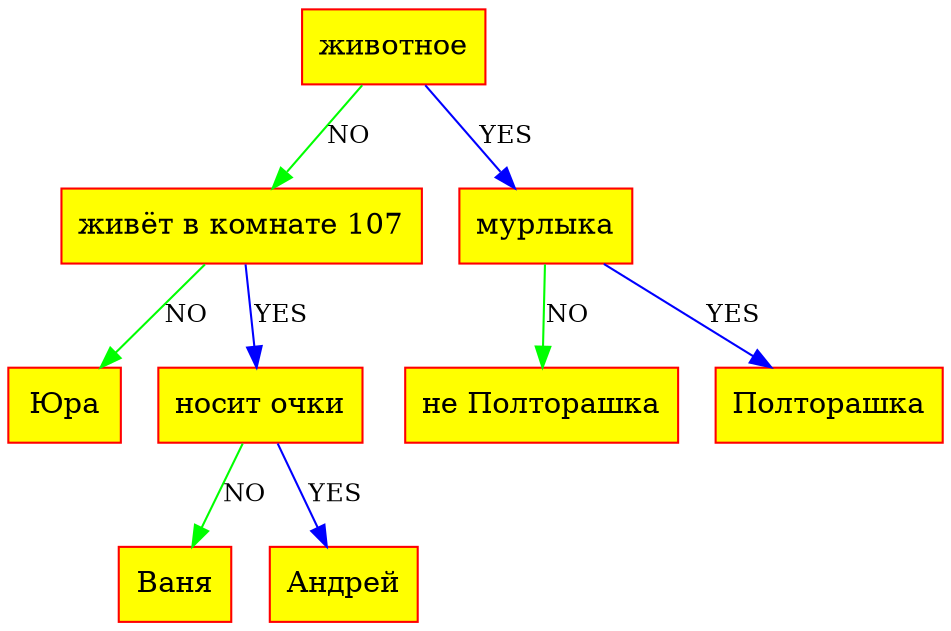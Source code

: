 digraph Tree{

	rankdir=UD;

	node[color="red",fontsize=14];

	2[shape=record, style="filled", fillcolor="yellow", label="животное"];
	3[shape=record, style="filled", fillcolor="yellow", label="живёт  в  комнате  107"];
	4[shape=record, style="filled", fillcolor="yellow", label="Юра"];
	5[shape=record, style="filled", fillcolor="yellow", label="носит очки"];
	6[shape=record, style="filled", fillcolor="yellow", label="Ваня"];
	7[shape=record, style="filled", fillcolor="yellow", label="Андрей"];
	8[shape=record, style="filled", fillcolor="yellow", label="мурлыка"];
	9[shape=record, style="filled", fillcolor="yellow", label="не  Полторашка"];
	10[shape=record, style="filled", fillcolor="yellow", label="Полторашка"];

	2 -> 3[color="green", label="NO", fontsize=12]
	2 -> 8[color="blue", label="YES", fontsize=12]
	3 -> 4[color="green", label="NO", fontsize=12]
	3 -> 5[color="blue", label="YES", fontsize=12]
	5 -> 6[color="green", label="NO", fontsize=12]
	5 -> 7[color="blue", label="YES", fontsize=12]
	8 -> 9[color="green", label="NO", fontsize=12]
	8 -> 10[color="blue", label="YES", fontsize=12]

}